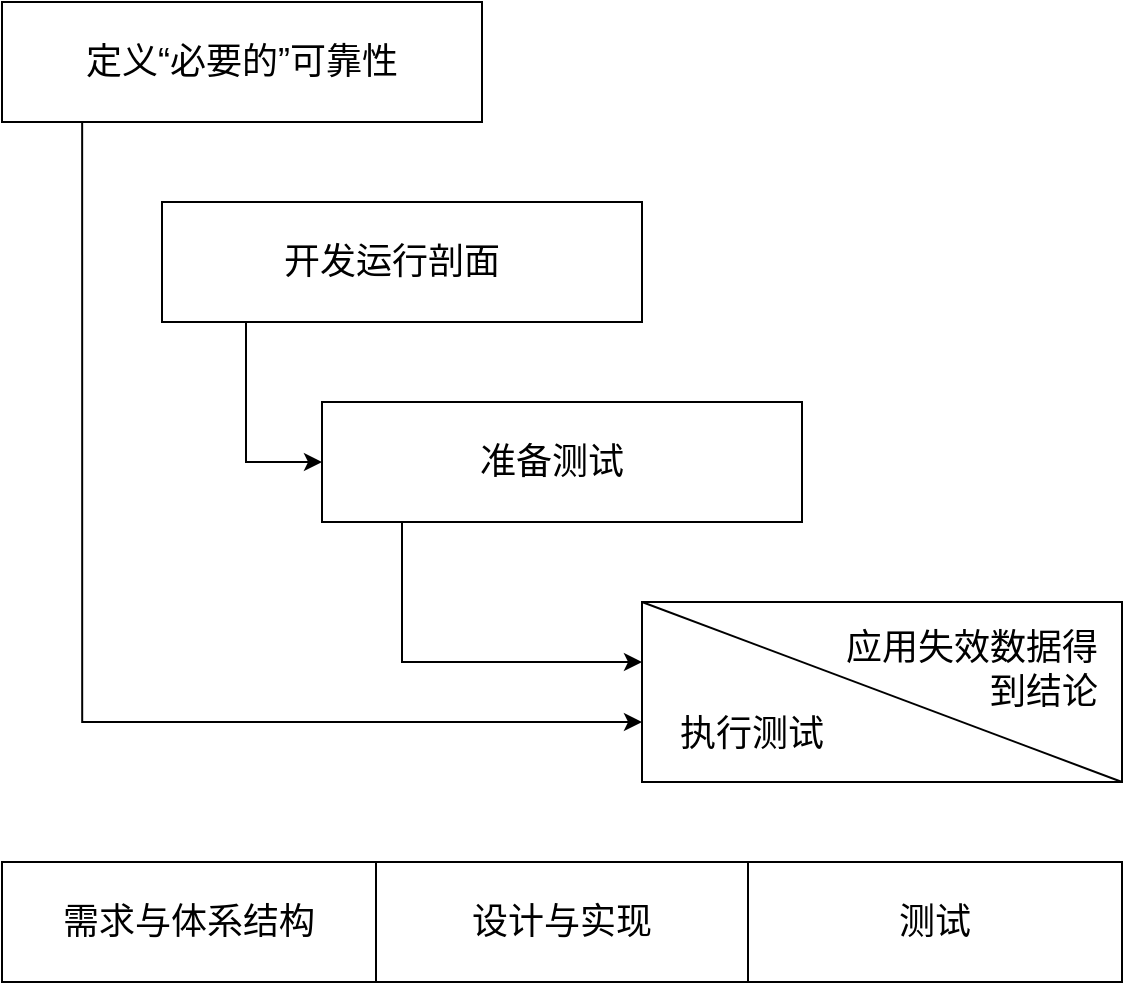 <mxfile version="16.2.6" type="github">
  <diagram id="GGYCWKbRazjykh9vFGDS" name="Page-1">
    <mxGraphModel dx="1341" dy="794" grid="1" gridSize="10" guides="1" tooltips="1" connect="1" arrows="1" fold="1" page="1" pageScale="1" pageWidth="827" pageHeight="1169" math="0" shadow="0">
      <root>
        <mxCell id="0" />
        <mxCell id="1" parent="0" />
        <mxCell id="G4B4auYITuGabKD5fMpG-1" value="" style="rounded=0;whiteSpace=wrap;html=1;" vertex="1" parent="1">
          <mxGeometry x="80" y="40" width="240" height="60" as="geometry" />
        </mxCell>
        <mxCell id="G4B4auYITuGabKD5fMpG-2" value="定义“必要的”可靠性" style="text;html=1;strokeColor=none;fillColor=none;align=center;verticalAlign=middle;whiteSpace=wrap;rounded=0;fontSize=18;fontStyle=0" vertex="1" parent="1">
          <mxGeometry x="115" y="46.25" width="170" height="47.5" as="geometry" />
        </mxCell>
        <mxCell id="G4B4auYITuGabKD5fMpG-3" value="" style="rounded=0;whiteSpace=wrap;html=1;" vertex="1" parent="1">
          <mxGeometry x="160" y="140" width="240" height="60" as="geometry" />
        </mxCell>
        <mxCell id="G4B4auYITuGabKD5fMpG-4" value="" style="rounded=0;whiteSpace=wrap;html=1;" vertex="1" parent="1">
          <mxGeometry x="240" y="240" width="240" height="60" as="geometry" />
        </mxCell>
        <mxCell id="G4B4auYITuGabKD5fMpG-5" value="&lt;span style=&quot;color: rgba(0 , 0 , 0 , 0) ; font-family: monospace ; font-size: 0px&quot;&gt;%3CmxGraphModel%3E%3Croot%3E%3CmxCell%20id%3D%220%22%2F%3E%3CmxCell%20id%3D%221%22%20parent%3D%220%22%2F%3E%3CmxCell%20id%3D%222%22%20value%3D%22%E5%87%86%E5%A4%87%E6%B5%8B%E8%AF%95%22%20style%3D%22text%3Bhtml%3D1%3BstrokeColor%3Dnone%3BfillColor%3Dnone%3Balign%3Dcenter%3BverticalAlign%3Dmiddle%3BwhiteSpace%3Dwrap%3Brounded%3D0%3BfontSize%3D18%3BfontStyle%3D0%22%20vertex%3D%221%22%20parent%3D%221%22%3E%3CmxGeometry%20x%3D%22270%22%20y%3D%22246.25%22%20width%3D%22170%22%20height%3D%2247.5%22%20as%3D%22geometry%22%2F%3E%3C%2FmxCell%3E%3C%2Froot%3E%3C%2FmxGraphModel%3E&lt;/span&gt;&lt;span style=&quot;color: rgba(0 , 0 , 0 , 0) ; font-family: monospace ; font-size: 0px&quot;&gt;%3CmxGraphModel%3E%3Croot%3E%3CmxCell%20id%3D%220%22%2F%3E%3CmxCell%20id%3D%221%22%20parent%3D%220%22%2F%3E%3CmxCell%20id%3D%222%22%20value%3D%22%E5%87%86%E5%A4%87%E6%B5%8B%E8%AF%95%22%20style%3D%22text%3Bhtml%3D1%3BstrokeColor%3Dnone%3BfillColor%3Dnone%3Balign%3Dcenter%3BverticalAlign%3Dmiddle%3BwhiteSpace%3Dwrap%3Brounded%3D0%3BfontSize%3D18%3BfontStyle%3D0%22%20vertex%3D%221%22%20parent%3D%221%22%3E%3CmxGeometry%20x%3D%22270%22%20y%3D%22246.25%22%20width%3D%22170%22%20height%3D%2247.5%22%20as%3D%22geometry%22%2F%3E%3C%2FmxCell%3E%3C%2Froot%3E%3C%2FmxGraphModel%3E&lt;/span&gt;" style="rounded=0;whiteSpace=wrap;html=1;" vertex="1" parent="1">
          <mxGeometry x="400" y="340" width="240" height="90" as="geometry" />
        </mxCell>
        <mxCell id="G4B4auYITuGabKD5fMpG-7" value="" style="edgeStyle=segmentEdgeStyle;endArrow=classic;html=1;rounded=0;fontSize=18;entryX=0;entryY=0.5;entryDx=0;entryDy=0;exitX=0.175;exitY=1;exitDx=0;exitDy=0;exitPerimeter=0;" edge="1" parent="1" source="G4B4auYITuGabKD5fMpG-3" target="G4B4auYITuGabKD5fMpG-4">
          <mxGeometry width="50" height="50" relative="1" as="geometry">
            <mxPoint x="150" y="310" as="sourcePoint" />
            <mxPoint x="200" y="260" as="targetPoint" />
            <Array as="points">
              <mxPoint x="202" y="270" />
            </Array>
          </mxGeometry>
        </mxCell>
        <mxCell id="G4B4auYITuGabKD5fMpG-11" value="" style="edgeStyle=segmentEdgeStyle;endArrow=classic;html=1;rounded=0;fontSize=18;entryX=0;entryY=0.5;entryDx=0;entryDy=0;exitX=0.167;exitY=1;exitDx=0;exitDy=0;exitPerimeter=0;" edge="1" parent="1" source="G4B4auYITuGabKD5fMpG-1">
          <mxGeometry width="50" height="50" relative="1" as="geometry">
            <mxPoint x="362" y="330" as="sourcePoint" />
            <mxPoint x="400" y="400" as="targetPoint" />
            <Array as="points">
              <mxPoint x="120" y="400" />
            </Array>
          </mxGeometry>
        </mxCell>
        <mxCell id="G4B4auYITuGabKD5fMpG-13" value="" style="edgeStyle=segmentEdgeStyle;endArrow=classic;html=1;rounded=0;fontSize=18;entryX=0;entryY=0.5;entryDx=0;entryDy=0;exitX=0.175;exitY=1;exitDx=0;exitDy=0;exitPerimeter=0;" edge="1" parent="1">
          <mxGeometry width="50" height="50" relative="1" as="geometry">
            <mxPoint x="362" y="300" as="sourcePoint" />
            <mxPoint x="400" y="370" as="targetPoint" />
            <Array as="points">
              <mxPoint x="280" y="300" />
              <mxPoint x="280" y="370" />
            </Array>
          </mxGeometry>
        </mxCell>
        <mxCell id="G4B4auYITuGabKD5fMpG-15" value="" style="endArrow=none;html=1;rounded=0;fontSize=18;entryX=1;entryY=1;entryDx=0;entryDy=0;exitX=0;exitY=0;exitDx=0;exitDy=0;" edge="1" parent="1" source="G4B4auYITuGabKD5fMpG-5" target="G4B4auYITuGabKD5fMpG-5">
          <mxGeometry width="50" height="50" relative="1" as="geometry">
            <mxPoint x="470" y="390" as="sourcePoint" />
            <mxPoint x="520" y="340" as="targetPoint" />
          </mxGeometry>
        </mxCell>
        <mxCell id="G4B4auYITuGabKD5fMpG-16" value="开发运行剖面" style="text;html=1;strokeColor=none;fillColor=none;align=center;verticalAlign=middle;whiteSpace=wrap;rounded=0;fontSize=18;fontStyle=0" vertex="1" parent="1">
          <mxGeometry x="190" y="146.25" width="170" height="47.5" as="geometry" />
        </mxCell>
        <mxCell id="G4B4auYITuGabKD5fMpG-17" value="准备测试" style="text;html=1;strokeColor=none;fillColor=none;align=center;verticalAlign=middle;whiteSpace=wrap;rounded=0;fontSize=18;fontStyle=0" vertex="1" parent="1">
          <mxGeometry x="270" y="246.25" width="170" height="47.5" as="geometry" />
        </mxCell>
        <mxCell id="G4B4auYITuGabKD5fMpG-18" value="执行测试" style="text;html=1;strokeColor=none;fillColor=none;align=center;verticalAlign=middle;whiteSpace=wrap;rounded=0;fontSize=18;fontStyle=0" vertex="1" parent="1">
          <mxGeometry x="370" y="382.5" width="170" height="47.5" as="geometry" />
        </mxCell>
        <mxCell id="G4B4auYITuGabKD5fMpG-19" value="应用失效数据得&lt;br&gt;到结论" style="text;html=1;strokeColor=none;fillColor=none;align=right;verticalAlign=middle;whiteSpace=wrap;rounded=0;fontSize=18;fontStyle=0" vertex="1" parent="1">
          <mxGeometry x="460" y="350" width="170" height="47.5" as="geometry" />
        </mxCell>
        <mxCell id="G4B4auYITuGabKD5fMpG-59" value="" style="shape=table;html=1;whiteSpace=wrap;startSize=0;container=1;collapsible=0;childLayout=tableLayout;fontSize=18;fontStyle=1" vertex="1" parent="1">
          <mxGeometry x="80" y="470" width="560" height="60" as="geometry" />
        </mxCell>
        <mxCell id="G4B4auYITuGabKD5fMpG-60" value="" style="shape=tableRow;horizontal=0;startSize=0;swimlaneHead=0;swimlaneBody=0;top=0;left=0;bottom=0;right=0;collapsible=0;dropTarget=0;fillColor=none;points=[[0,0.5],[1,0.5]];portConstraint=eastwest;fontSize=18;" vertex="1" parent="G4B4auYITuGabKD5fMpG-59">
          <mxGeometry width="560" height="60" as="geometry" />
        </mxCell>
        <mxCell id="G4B4auYITuGabKD5fMpG-61" value="需求与体系结构" style="shape=partialRectangle;html=1;whiteSpace=wrap;connectable=0;fillColor=none;top=0;left=0;bottom=0;right=0;overflow=hidden;fontSize=18;fontStyle=0" vertex="1" parent="G4B4auYITuGabKD5fMpG-60">
          <mxGeometry width="187" height="60" as="geometry">
            <mxRectangle width="187" height="60" as="alternateBounds" />
          </mxGeometry>
        </mxCell>
        <mxCell id="G4B4auYITuGabKD5fMpG-62" value="&lt;span&gt;设计与实现&lt;/span&gt;" style="shape=partialRectangle;html=1;whiteSpace=wrap;connectable=0;fillColor=none;top=0;left=0;bottom=0;right=0;overflow=hidden;fontSize=18;fontStyle=0" vertex="1" parent="G4B4auYITuGabKD5fMpG-60">
          <mxGeometry x="187" width="186" height="60" as="geometry">
            <mxRectangle width="186" height="60" as="alternateBounds" />
          </mxGeometry>
        </mxCell>
        <mxCell id="G4B4auYITuGabKD5fMpG-63" value="&lt;span style=&quot;font-weight: normal&quot;&gt;测试&lt;/span&gt;" style="shape=partialRectangle;html=1;whiteSpace=wrap;connectable=0;fillColor=none;top=0;left=0;bottom=0;right=0;overflow=hidden;fontSize=18;fontStyle=1" vertex="1" parent="G4B4auYITuGabKD5fMpG-60">
          <mxGeometry x="373" width="187" height="60" as="geometry">
            <mxRectangle width="187" height="60" as="alternateBounds" />
          </mxGeometry>
        </mxCell>
      </root>
    </mxGraphModel>
  </diagram>
</mxfile>

